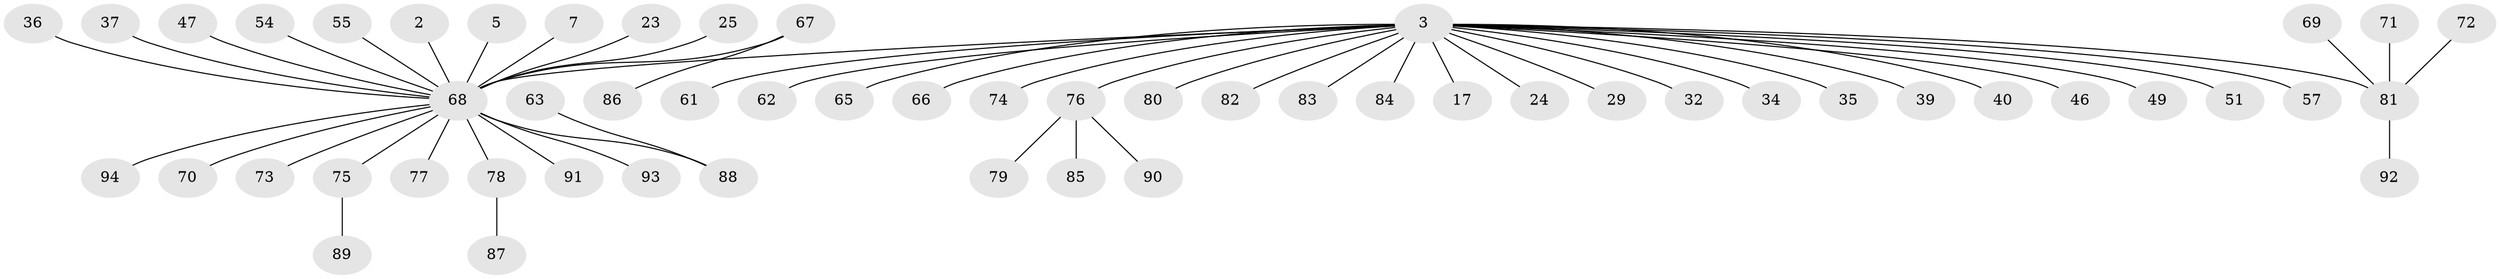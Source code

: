 // original degree distribution, {14: 0.010638297872340425, 1: 0.6914893617021277, 26: 0.010638297872340425, 10: 0.010638297872340425, 6: 0.010638297872340425, 2: 0.14893617021276595, 3: 0.0851063829787234, 7: 0.02127659574468085, 5: 0.010638297872340425}
// Generated by graph-tools (version 1.1) at 2025/51/03/04/25 21:51:17]
// undirected, 56 vertices, 55 edges
graph export_dot {
graph [start="1"]
  node [color=gray90,style=filled];
  2;
  3;
  5;
  7;
  17;
  23;
  24;
  25;
  29;
  32;
  34;
  35;
  36;
  37 [super="+8"];
  39;
  40;
  46;
  47;
  49 [super="+22"];
  51;
  54;
  55;
  57;
  61;
  62 [super="+10"];
  63;
  65;
  66;
  67;
  68 [super="+20+4+9"];
  69;
  70;
  71;
  72;
  73;
  74;
  75;
  76 [super="+56+64+52+53"];
  77 [super="+26"];
  78;
  79;
  80;
  81 [super="+21+50+58+59"];
  82;
  83 [super="+12+30"];
  84;
  85;
  86;
  87;
  88 [super="+45"];
  89;
  90;
  91;
  92;
  93;
  94;
  2 -- 68;
  3 -- 17;
  3 -- 24;
  3 -- 29;
  3 -- 32;
  3 -- 34;
  3 -- 35;
  3 -- 39;
  3 -- 40;
  3 -- 46;
  3 -- 51;
  3 -- 57;
  3 -- 61;
  3 -- 65;
  3 -- 66;
  3 -- 74;
  3 -- 80;
  3 -- 82;
  3 -- 84;
  3 -- 83;
  3 -- 68 [weight=3];
  3 -- 62;
  3 -- 49;
  3 -- 76;
  3 -- 81;
  5 -- 68;
  7 -- 68;
  23 -- 68;
  25 -- 68;
  36 -- 68;
  37 -- 68;
  47 -- 68;
  54 -- 68;
  55 -- 68;
  63 -- 88;
  67 -- 86;
  67 -- 68;
  68 -- 73;
  68 -- 91;
  68 -- 94;
  68 -- 70;
  68 -- 75;
  68 -- 78;
  68 -- 93;
  68 -- 88;
  68 -- 77;
  69 -- 81;
  71 -- 81;
  72 -- 81;
  75 -- 89;
  76 -- 79;
  76 -- 85;
  76 -- 90;
  78 -- 87;
  81 -- 92;
}
